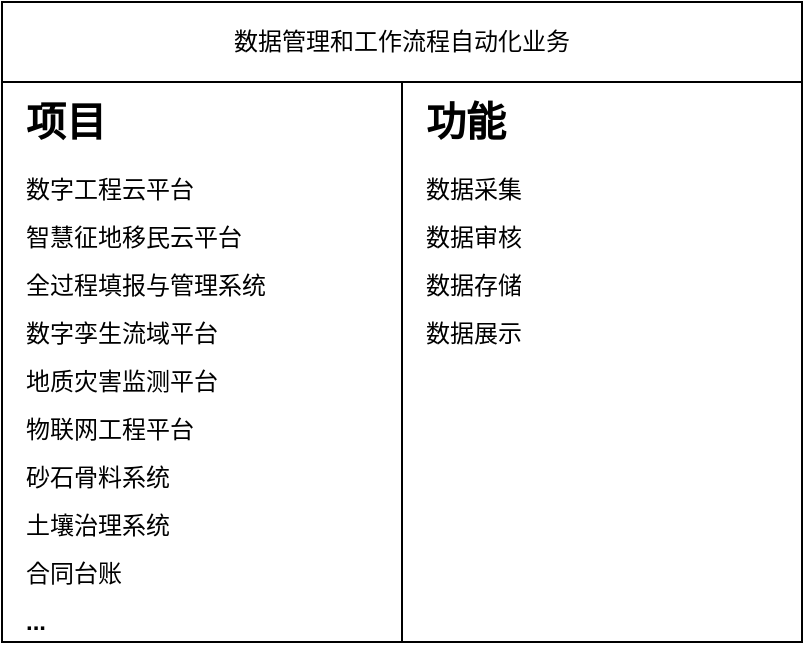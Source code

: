 <mxfile version="24.4.4" type="github">
  <diagram name="第 1 页" id="hqmDNaqgpVp4OsvsETol">
    <mxGraphModel dx="989" dy="538" grid="1" gridSize="10" guides="1" tooltips="1" connect="1" arrows="1" fold="1" page="1" pageScale="1" pageWidth="827" pageHeight="1169" math="0" shadow="0">
      <root>
        <mxCell id="0" />
        <mxCell id="1" parent="0" />
        <mxCell id="Q9zDN7n71QJGZJ4GGURO-6" value="" style="rounded=0;whiteSpace=wrap;html=1;" vertex="1" parent="1">
          <mxGeometry x="80" y="100" width="400" height="320" as="geometry" />
        </mxCell>
        <mxCell id="Q9zDN7n71QJGZJ4GGURO-7" value="数据管理和工作流程自动化业务" style="rounded=0;whiteSpace=wrap;html=1;" vertex="1" parent="1">
          <mxGeometry x="80" y="100" width="400" height="40" as="geometry" />
        </mxCell>
        <mxCell id="Q9zDN7n71QJGZJ4GGURO-10" value="" style="rounded=0;whiteSpace=wrap;html=1;" vertex="1" parent="1">
          <mxGeometry x="80" y="140" width="200" height="280" as="geometry" />
        </mxCell>
        <mxCell id="Q9zDN7n71QJGZJ4GGURO-11" value="" style="rounded=0;whiteSpace=wrap;html=1;" vertex="1" parent="1">
          <mxGeometry x="280" y="140" width="200" height="280" as="geometry" />
        </mxCell>
        <mxCell id="Q9zDN7n71QJGZJ4GGURO-12" value="&lt;h1 style=&quot;margin-top: 0px; line-height: 100%;&quot;&gt;&lt;font style=&quot;font-size: 20px;&quot;&gt;项目&lt;/font&gt;&lt;/h1&gt;&lt;p style=&quot;line-height: 100%;&quot;&gt;数字工程云平台&lt;/p&gt;&lt;p style=&quot;line-height: 100%;&quot;&gt;智慧征地移民云平台&lt;/p&gt;&lt;p style=&quot;line-height: 100%;&quot;&gt;全过程填报与管理系统&lt;/p&gt;&lt;p style=&quot;line-height: 100%;&quot;&gt;数字孪生流域平台&lt;/p&gt;&lt;p style=&quot;line-height: 100%;&quot;&gt;地质灾害监测平台&lt;/p&gt;&lt;p style=&quot;line-height: 100%;&quot;&gt;物联网工程平台&lt;/p&gt;&lt;p style=&quot;line-height: 100%;&quot;&gt;&lt;span style=&quot;background-color: initial;&quot;&gt;砂石骨料系统&lt;/span&gt;&lt;br&gt;&lt;/p&gt;&lt;p style=&quot;line-height: 100%;&quot;&gt;土壤治理系统&lt;/p&gt;&lt;p style=&quot;line-height: 100%;&quot;&gt;合同台账&lt;/p&gt;&lt;p style=&quot;line-height: 100%;&quot;&gt;&lt;b&gt;...&lt;/b&gt;&lt;/p&gt;" style="text;html=1;whiteSpace=wrap;overflow=hidden;rounded=0;" vertex="1" parent="1">
          <mxGeometry x="90" y="140" width="180" height="280" as="geometry" />
        </mxCell>
        <mxCell id="Q9zDN7n71QJGZJ4GGURO-15" value="&lt;h1 style=&quot;margin-top: 0px; line-height: 100%;&quot;&gt;&lt;span style=&quot;font-size: 20px;&quot;&gt;功能&lt;/span&gt;&lt;/h1&gt;&lt;p style=&quot;line-height: 100%;&quot;&gt;数据采集&lt;/p&gt;&lt;p style=&quot;line-height: 100%;&quot;&gt;数据审核&lt;/p&gt;&lt;p style=&quot;line-height: 100%;&quot;&gt;数据存储&lt;/p&gt;&lt;p style=&quot;line-height: 100%;&quot;&gt;数据展示&lt;/p&gt;" style="text;html=1;whiteSpace=wrap;overflow=hidden;rounded=0;" vertex="1" parent="1">
          <mxGeometry x="290" y="140" width="180" height="280" as="geometry" />
        </mxCell>
      </root>
    </mxGraphModel>
  </diagram>
</mxfile>
